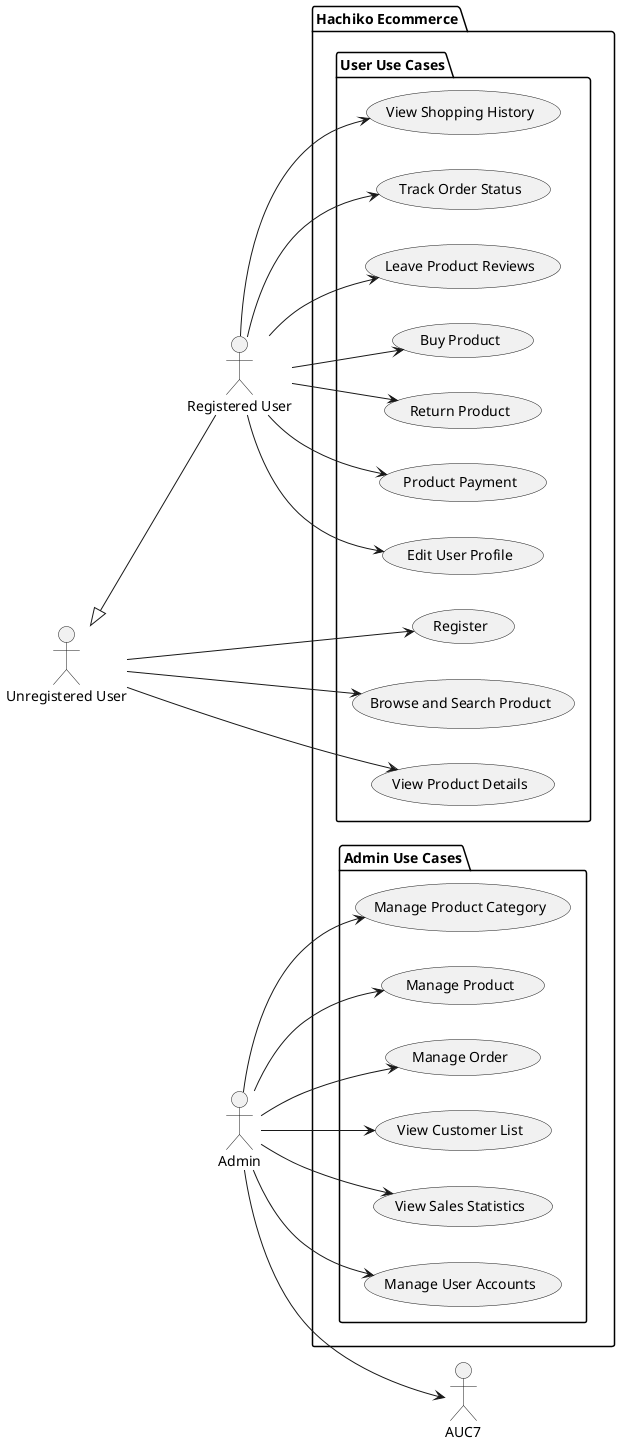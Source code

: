 @startuml
left to right direction
package "Hachiko Ecommerce"{
    package "Admin Use Cases" {
        ' Admin Use Cases
        (Manage Product Category) as AUC1
        (Manage Product) as AUC2
        (Manage Order) as AUC3
        (View Customer List) as AUC4
        (View Sales Statistics) as AUC5
        (Manage User Accounts) as AUC6
    }
    package "User Use Cases" {
        ' User Use Cases
        (Register) as UC1
        (Browse and Search Product) as UC2
        (Buy Product) as UC3
        (Return Product) as UC4
        (Product Payment) as UC5
        (Edit User Profile) as UC6
        (View Shopping History) as UC7
        (View Product Details) as UC8
        (Track Order Status) as UC9
        (Leave Product Reviews) as UC10
    }

}
actor :Unregistered User: as User1
actor :Registered User: as User2
actor Admin
' Admin connections
Admin --> AUC1
Admin --> AUC2
Admin --> AUC3
Admin --> AUC4
Admin --> AUC5
Admin --> AUC6
Admin --> AUC7
' Unregistered User connections
User1 --> UC1
User1 --> UC2
User1 --> UC8
' Registered User connections
User2 --> UC3
User2 --> UC4
User2 --> UC5
User2 --> UC6
User2 --> UC7
User2 --> UC9
User2 --> UC10
' Inheritance
User1 <|-- User2
@enduml
